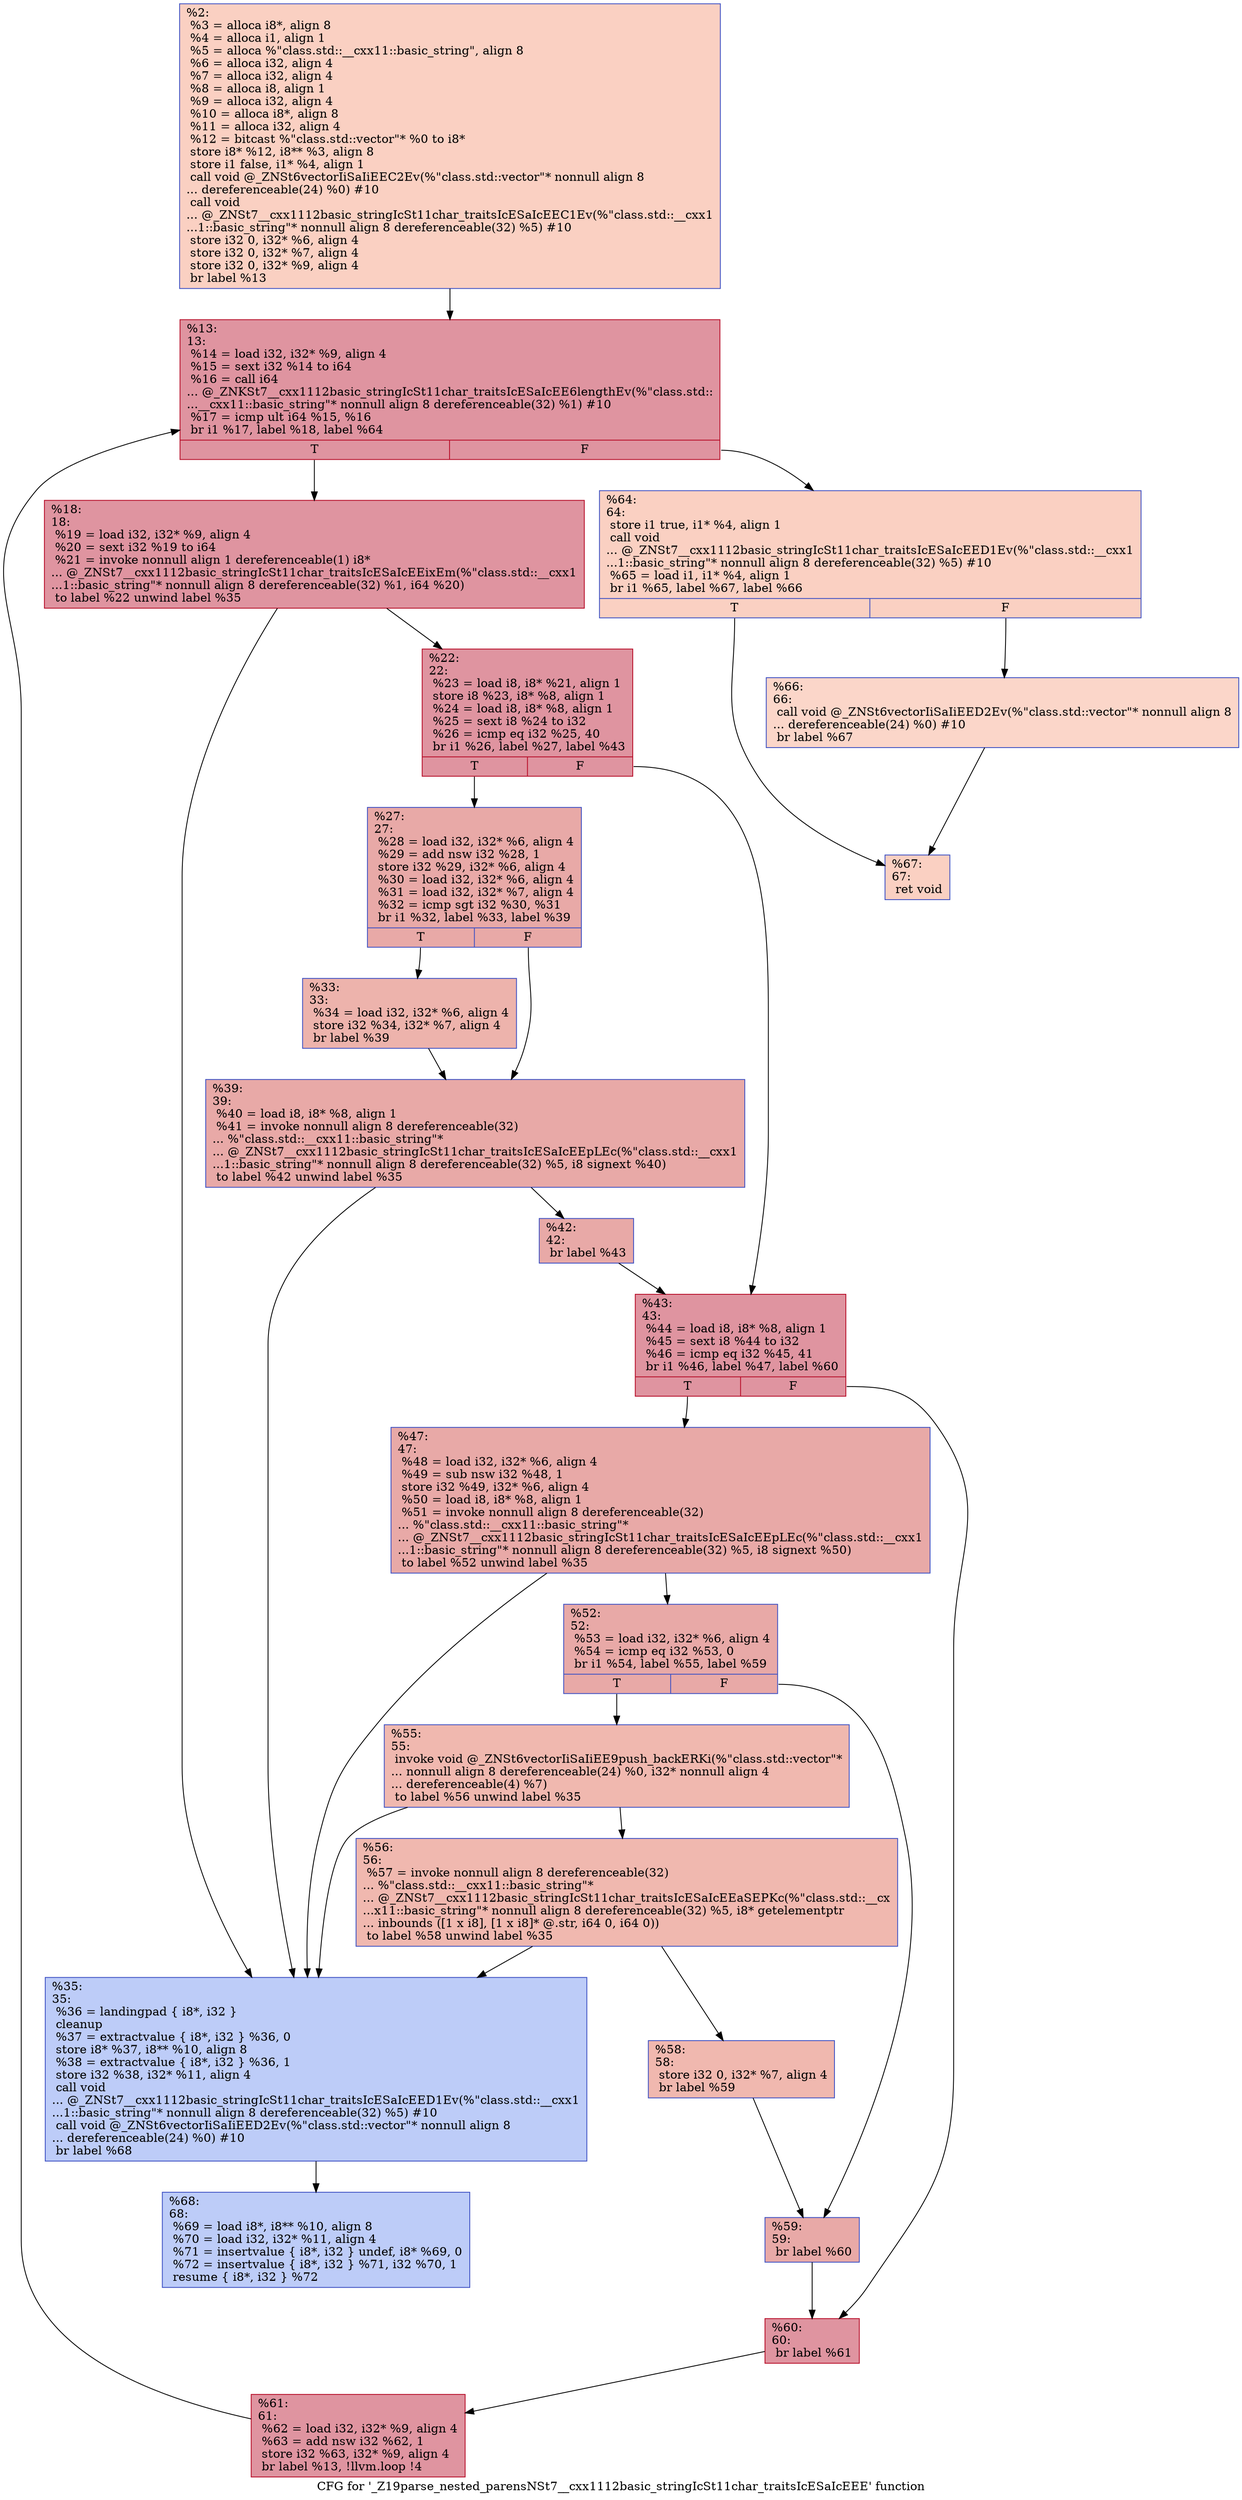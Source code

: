 digraph "CFG for '_Z19parse_nested_parensNSt7__cxx1112basic_stringIcSt11char_traitsIcESaIcEEE' function" {
	label="CFG for '_Z19parse_nested_parensNSt7__cxx1112basic_stringIcSt11char_traitsIcESaIcEEE' function";

	Node0x557b3aaa7fa0 [shape=record,color="#3d50c3ff", style=filled, fillcolor="#f3947570",label="{%2:\l  %3 = alloca i8*, align 8\l  %4 = alloca i1, align 1\l  %5 = alloca %\"class.std::__cxx11::basic_string\", align 8\l  %6 = alloca i32, align 4\l  %7 = alloca i32, align 4\l  %8 = alloca i8, align 1\l  %9 = alloca i32, align 4\l  %10 = alloca i8*, align 8\l  %11 = alloca i32, align 4\l  %12 = bitcast %\"class.std::vector\"* %0 to i8*\l  store i8* %12, i8** %3, align 8\l  store i1 false, i1* %4, align 1\l  call void @_ZNSt6vectorIiSaIiEEC2Ev(%\"class.std::vector\"* nonnull align 8\l... dereferenceable(24) %0) #10\l  call void\l... @_ZNSt7__cxx1112basic_stringIcSt11char_traitsIcESaIcEEC1Ev(%\"class.std::__cxx1\l...1::basic_string\"* nonnull align 8 dereferenceable(32) %5) #10\l  store i32 0, i32* %6, align 4\l  store i32 0, i32* %7, align 4\l  store i32 0, i32* %9, align 4\l  br label %13\l}"];
	Node0x557b3aaa7fa0 -> Node0x557b3aaa8f10;
	Node0x557b3aaa8f10 [shape=record,color="#b70d28ff", style=filled, fillcolor="#b70d2870",label="{%13:\l13:                                               \l  %14 = load i32, i32* %9, align 4\l  %15 = sext i32 %14 to i64\l  %16 = call i64\l... @_ZNKSt7__cxx1112basic_stringIcSt11char_traitsIcESaIcEE6lengthEv(%\"class.std::\l...__cxx11::basic_string\"* nonnull align 8 dereferenceable(32) %1) #10\l  %17 = icmp ult i64 %15, %16\l  br i1 %17, label %18, label %64\l|{<s0>T|<s1>F}}"];
	Node0x557b3aaa8f10:s0 -> Node0x557b3aaa9530;
	Node0x557b3aaa8f10:s1 -> Node0x557b3aaa9800;
	Node0x557b3aaa9530 [shape=record,color="#b70d28ff", style=filled, fillcolor="#b70d2870",label="{%18:\l18:                                               \l  %19 = load i32, i32* %9, align 4\l  %20 = sext i32 %19 to i64\l  %21 = invoke nonnull align 1 dereferenceable(1) i8*\l... @_ZNSt7__cxx1112basic_stringIcSt11char_traitsIcESaIcEEixEm(%\"class.std::__cxx1\l...1::basic_string\"* nonnull align 8 dereferenceable(32) %1, i64 %20)\l          to label %22 unwind label %35\l}"];
	Node0x557b3aaa9530 -> Node0x557b3aaa9a70;
	Node0x557b3aaa9530 -> Node0x557b3aaa9ac0;
	Node0x557b3aaa9a70 [shape=record,color="#b70d28ff", style=filled, fillcolor="#b70d2870",label="{%22:\l22:                                               \l  %23 = load i8, i8* %21, align 1\l  store i8 %23, i8* %8, align 1\l  %24 = load i8, i8* %8, align 1\l  %25 = sext i8 %24 to i32\l  %26 = icmp eq i32 %25, 40\l  br i1 %26, label %27, label %43\l|{<s0>T|<s1>F}}"];
	Node0x557b3aaa9a70:s0 -> Node0x557b3aaa9a20;
	Node0x557b3aaa9a70:s1 -> Node0x557b3aaaa120;
	Node0x557b3aaa9a20 [shape=record,color="#3d50c3ff", style=filled, fillcolor="#ca3b3770",label="{%27:\l27:                                               \l  %28 = load i32, i32* %6, align 4\l  %29 = add nsw i32 %28, 1\l  store i32 %29, i32* %6, align 4\l  %30 = load i32, i32* %6, align 4\l  %31 = load i32, i32* %7, align 4\l  %32 = icmp sgt i32 %30, %31\l  br i1 %32, label %33, label %39\l|{<s0>T|<s1>F}}"];
	Node0x557b3aaa9a20:s0 -> Node0x557b3aaaa770;
	Node0x557b3aaa9a20:s1 -> Node0x557b3aaaa7c0;
	Node0x557b3aaaa770 [shape=record,color="#3d50c3ff", style=filled, fillcolor="#d6524470",label="{%33:\l33:                                               \l  %34 = load i32, i32* %6, align 4\l  store i32 %34, i32* %7, align 4\l  br label %39\l}"];
	Node0x557b3aaaa770 -> Node0x557b3aaaa7c0;
	Node0x557b3aaa9ac0 [shape=record,color="#3d50c3ff", style=filled, fillcolor="#6a8bef70",label="{%35:\l35:                                               \l  %36 = landingpad \{ i8*, i32 \}\l          cleanup\l  %37 = extractvalue \{ i8*, i32 \} %36, 0\l  store i8* %37, i8** %10, align 8\l  %38 = extractvalue \{ i8*, i32 \} %36, 1\l  store i32 %38, i32* %11, align 4\l  call void\l... @_ZNSt7__cxx1112basic_stringIcSt11char_traitsIcESaIcEED1Ev(%\"class.std::__cxx1\l...1::basic_string\"* nonnull align 8 dereferenceable(32) %5) #10\l  call void @_ZNSt6vectorIiSaIiEED2Ev(%\"class.std::vector\"* nonnull align 8\l... dereferenceable(24) %0) #10\l  br label %68\l}"];
	Node0x557b3aaa9ac0 -> Node0x557b3aaab420;
	Node0x557b3aaaa7c0 [shape=record,color="#3d50c3ff", style=filled, fillcolor="#ca3b3770",label="{%39:\l39:                                               \l  %40 = load i8, i8* %8, align 1\l  %41 = invoke nonnull align 8 dereferenceable(32)\l... %\"class.std::__cxx11::basic_string\"*\l... @_ZNSt7__cxx1112basic_stringIcSt11char_traitsIcESaIcEEpLEc(%\"class.std::__cxx1\l...1::basic_string\"* nonnull align 8 dereferenceable(32) %5, i8 signext %40)\l          to label %42 unwind label %35\l}"];
	Node0x557b3aaaa7c0 -> Node0x557b3aaab5a0;
	Node0x557b3aaaa7c0 -> Node0x557b3aaa9ac0;
	Node0x557b3aaab5a0 [shape=record,color="#3d50c3ff", style=filled, fillcolor="#ca3b3770",label="{%42:\l42:                                               \l  br label %43\l}"];
	Node0x557b3aaab5a0 -> Node0x557b3aaaa120;
	Node0x557b3aaaa120 [shape=record,color="#b70d28ff", style=filled, fillcolor="#b70d2870",label="{%43:\l43:                                               \l  %44 = load i8, i8* %8, align 1\l  %45 = sext i8 %44 to i32\l  %46 = icmp eq i32 %45, 41\l  br i1 %46, label %47, label %60\l|{<s0>T|<s1>F}}"];
	Node0x557b3aaaa120:s0 -> Node0x557b3aaab550;
	Node0x557b3aaaa120:s1 -> Node0x557b3aaabab0;
	Node0x557b3aaab550 [shape=record,color="#3d50c3ff", style=filled, fillcolor="#ca3b3770",label="{%47:\l47:                                               \l  %48 = load i32, i32* %6, align 4\l  %49 = sub nsw i32 %48, 1\l  store i32 %49, i32* %6, align 4\l  %50 = load i8, i8* %8, align 1\l  %51 = invoke nonnull align 8 dereferenceable(32)\l... %\"class.std::__cxx11::basic_string\"*\l... @_ZNSt7__cxx1112basic_stringIcSt11char_traitsIcESaIcEEpLEc(%\"class.std::__cxx1\l...1::basic_string\"* nonnull align 8 dereferenceable(32) %5, i8 signext %50)\l          to label %52 unwind label %35\l}"];
	Node0x557b3aaab550 -> Node0x557b3aaabe00;
	Node0x557b3aaab550 -> Node0x557b3aaa9ac0;
	Node0x557b3aaabe00 [shape=record,color="#3d50c3ff", style=filled, fillcolor="#ca3b3770",label="{%52:\l52:                                               \l  %53 = load i32, i32* %6, align 4\l  %54 = icmp eq i32 %53, 0\l  br i1 %54, label %55, label %59\l|{<s0>T|<s1>F}}"];
	Node0x557b3aaabe00:s0 -> Node0x557b3aaabdb0;
	Node0x557b3aaabe00:s1 -> Node0x557b3aaac0a0;
	Node0x557b3aaabdb0 [shape=record,color="#3d50c3ff", style=filled, fillcolor="#dc5d4a70",label="{%55:\l55:                                               \l  invoke void @_ZNSt6vectorIiSaIiEE9push_backERKi(%\"class.std::vector\"*\l... nonnull align 8 dereferenceable(24) %0, i32* nonnull align 4\l... dereferenceable(4) %7)\l          to label %56 unwind label %35\l}"];
	Node0x557b3aaabdb0 -> Node0x557b3aaac260;
	Node0x557b3aaabdb0 -> Node0x557b3aaa9ac0;
	Node0x557b3aaac260 [shape=record,color="#3d50c3ff", style=filled, fillcolor="#dc5d4a70",label="{%56:\l56:                                               \l  %57 = invoke nonnull align 8 dereferenceable(32)\l... %\"class.std::__cxx11::basic_string\"*\l... @_ZNSt7__cxx1112basic_stringIcSt11char_traitsIcESaIcEEaSEPKc(%\"class.std::__cx\l...x11::basic_string\"* nonnull align 8 dereferenceable(32) %5, i8* getelementptr\l... inbounds ([1 x i8], [1 x i8]* @.str, i64 0, i64 0))\l          to label %58 unwind label %35\l}"];
	Node0x557b3aaac260 -> Node0x557b3aaac630;
	Node0x557b3aaac260 -> Node0x557b3aaa9ac0;
	Node0x557b3aaac630 [shape=record,color="#3d50c3ff", style=filled, fillcolor="#dc5d4a70",label="{%58:\l58:                                               \l  store i32 0, i32* %7, align 4\l  br label %59\l}"];
	Node0x557b3aaac630 -> Node0x557b3aaac0a0;
	Node0x557b3aaac0a0 [shape=record,color="#3d50c3ff", style=filled, fillcolor="#ca3b3770",label="{%59:\l59:                                               \l  br label %60\l}"];
	Node0x557b3aaac0a0 -> Node0x557b3aaabab0;
	Node0x557b3aaabab0 [shape=record,color="#b70d28ff", style=filled, fillcolor="#b70d2870",label="{%60:\l60:                                               \l  br label %61\l}"];
	Node0x557b3aaabab0 -> Node0x557b3aaac550;
	Node0x557b3aaac550 [shape=record,color="#b70d28ff", style=filled, fillcolor="#b70d2870",label="{%61:\l61:                                               \l  %62 = load i32, i32* %9, align 4\l  %63 = add nsw i32 %62, 1\l  store i32 %63, i32* %9, align 4\l  br label %13, !llvm.loop !4\l}"];
	Node0x557b3aaac550 -> Node0x557b3aaa8f10;
	Node0x557b3aaa9800 [shape=record,color="#3d50c3ff", style=filled, fillcolor="#f3947570",label="{%64:\l64:                                               \l  store i1 true, i1* %4, align 1\l  call void\l... @_ZNSt7__cxx1112basic_stringIcSt11char_traitsIcESaIcEED1Ev(%\"class.std::__cxx1\l...1::basic_string\"* nonnull align 8 dereferenceable(32) %5) #10\l  %65 = load i1, i1* %4, align 1\l  br i1 %65, label %67, label %66\l|{<s0>T|<s1>F}}"];
	Node0x557b3aaa9800:s0 -> Node0x557b3aaadc80;
	Node0x557b3aaa9800:s1 -> Node0x557b3aaade50;
	Node0x557b3aaade50 [shape=record,color="#3d50c3ff", style=filled, fillcolor="#f6a38570",label="{%66:\l66:                                               \l  call void @_ZNSt6vectorIiSaIiEED2Ev(%\"class.std::vector\"* nonnull align 8\l... dereferenceable(24) %0) #10\l  br label %67\l}"];
	Node0x557b3aaade50 -> Node0x557b3aaadc80;
	Node0x557b3aaadc80 [shape=record,color="#3d50c3ff", style=filled, fillcolor="#f3947570",label="{%67:\l67:                                               \l  ret void\l}"];
	Node0x557b3aaab420 [shape=record,color="#3d50c3ff", style=filled, fillcolor="#6a8bef70",label="{%68:\l68:                                               \l  %69 = load i8*, i8** %10, align 8\l  %70 = load i32, i32* %11, align 4\l  %71 = insertvalue \{ i8*, i32 \} undef, i8* %69, 0\l  %72 = insertvalue \{ i8*, i32 \} %71, i32 %70, 1\l  resume \{ i8*, i32 \} %72\l}"];
}
